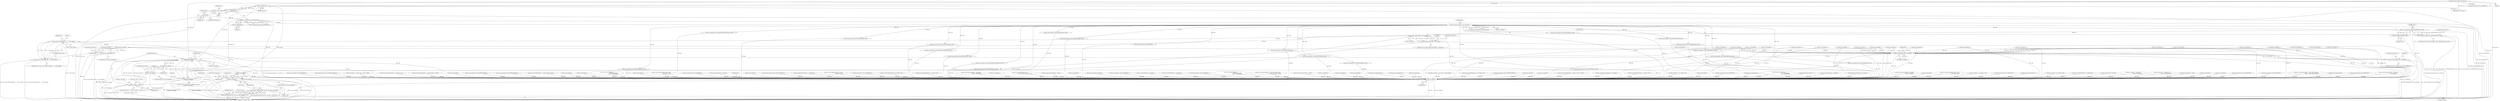 digraph "0_samba_530d50a1abdcdf4d1775652d4c456c1274d83d8d@pointer" {
"1000309" [label="(Call,asn1_push_tag(data, ASN1_APPLICATION(msg->type)))"];
"1000129" [label="(Call,asn1_write_Integer(data, msg->messageid))"];
"1000122" [label="(Call,asn1_push_tag(data, ASN1_SEQUENCE(0)))"];
"1000116" [label="(Call,!data)"];
"1000109" [label="(Call,*data = asn1_init(mem_ctx))"];
"1000111" [label="(Call,asn1_init(mem_ctx))"];
"1000106" [label="(MethodParameterIn,TALLOC_CTX *mem_ctx)"];
"1000124" [label="(Call,ASN1_SEQUENCE(0))"];
"1000311" [label="(Call,ASN1_APPLICATION(msg->type))"];
"1000308" [label="(Call,!asn1_push_tag(data, ASN1_APPLICATION(msg->type)))"];
"1000318" [label="(Call,ldap_encode_response(data, &r->response))"];
"1000317" [label="(Call,!ldap_encode_response(data, &r->response))"];
"1000334" [label="(Call,asn1_write_ContextSimple(data, 7, r->SASL.secblob))"];
"1000333" [label="(Call,!asn1_write_ContextSimple(data, 7, r->SASL.secblob))"];
"1000345" [label="(Call,asn1_pop_tag(data))"];
"1000344" [label="(Call,!asn1_pop_tag(data))"];
"1001590" [label="(Call,asn1_push_tag(data, ASN1_CONTEXT(0)))"];
"1001589" [label="(Call,!asn1_push_tag(data, ASN1_CONTEXT(0)))"];
"1001611" [label="(Call,ldap_encode_control(mem_ctx, data,\n\t\t\t\t\t\t msg->controls[i]))"];
"1001599" [label="(Call,msg->controls[i] != NULL)"];
"1001610" [label="(Call,!ldap_encode_control(mem_ctx, data,\n\t\t\t\t\t\t msg->controls[i]))"];
"1001635" [label="(Call,asn1_pop_tag(data))"];
"1001634" [label="(Call,!asn1_pop_tag(data))"];
"1001640" [label="(Call,asn1_pop_tag(data))"];
"1001639" [label="(Call,!asn1_pop_tag(data))"];
"1001654" [label="(Call,asn1_free(data))"];
"1001659" [label="(Call,asn1_free(data))"];
"1001646" [label="(Call,data_blob_talloc(mem_ctx, data->data, data->length))"];
"1001643" [label="(Call,*result = data_blob_talloc(mem_ctx, data->data, data->length))"];
"1001261" [label="(Call,asn1_write_OctetString(data, r->attribute,\n                                      strlen(r->attribute)))"];
"1001609" [label="(ControlStructure,if (!ldap_encode_control(mem_ctx, data,\n\t\t\t\t\t\t msg->controls[i])))"];
"1000622" [label="(Call,asn1_pop_tag(data))"];
"1000312" [label="(Call,msg->type)"];
"1001592" [label="(Call,ASN1_CONTEXT(0))"];
"1000753" [label="(Call,asn1_write_OctetString(data, attrib->name,\n                                              strlen(attrib->name)))"];
"1000116" [label="(Call,!data)"];
"1001654" [label="(Call,asn1_free(data))"];
"1001430" [label="(Call,asn1_write(data, r->oid, strlen(r->oid)))"];
"1000574" [label="(Call,asn1_push_tag(data, ASN1_SEQUENCE(1)))"];
"1001610" [label="(Call,!ldap_encode_control(mem_ctx, data,\n\t\t\t\t\t\t msg->controls[i]))"];
"1001696" [label="(MethodReturn,_PUBLIC_ bool)"];
"1001594" [label="(ControlStructure,goto err;)"];
"1001637" [label="(ControlStructure,goto err;)"];
"1001647" [label="(Identifier,mem_ctx)"];
"1001114" [label="(Call,asn1_push_tag(data, ASN1_APPLICATION(msg->type)))"];
"1001210" [label="(Call,ldap_encode_response(data, r))"];
"1000347" [label="(ControlStructure,goto err;)"];
"1000310" [label="(Identifier,data)"];
"1000125" [label="(Literal,0)"];
"1000109" [label="(Call,*data = asn1_init(mem_ctx))"];
"1001293" [label="(Call,asn1_pop_tag(data))"];
"1001641" [label="(Identifier,data)"];
"1000995" [label="(Call,asn1_pop_tag(data))"];
"1001671" [label="(Call,talloc_array(mem_ctx, char, blob.length+1))"];
"1000110" [label="(Identifier,data)"];
"1000506" [label="(Call,asn1_push_tag(data, ASN1_APPLICATION(msg->type)))"];
"1001526" [label="(Call,asn1_write(data, r->oid, strlen(r->oid)))"];
"1000432" [label="(Call,asn1_write_BOOLEAN(data, r->attributesonly))"];
"1000939" [label="(Call,asn1_push_tag(data, ASN1_SET))"];
"1000119" [label="(Identifier,false)"];
"1001167" [label="(Call,asn1_write(data, r->newsuperior,\n                                  strlen(r->newsuperior)))"];
"1000309" [label="(Call,asn1_push_tag(data, ASN1_APPLICATION(msg->type)))"];
"1000202" [label="(Call,asn1_write(data, r->creds.password,\n                                  strlen(r->creds.password)))"];
"1000440" [label="(Call,ldap_push_filter(data, r->tree))"];
"1000128" [label="(Call,!asn1_write_Integer(data, msg->messageid))"];
"1000328" [label="(Identifier,r)"];
"1001587" [label="(Block,)"];
"1000980" [label="(Call,asn1_pop_tag(data))"];
"1000985" [label="(Call,asn1_pop_tag(data))"];
"1000746" [label="(Call,asn1_push_tag(data, ASN1_SEQUENCE(0)))"];
"1000311" [label="(Call,ASN1_APPLICATION(msg->type))"];
"1001648" [label="(Call,data->data)"];
"1001216" [label="(Call,asn1_pop_tag(data))"];
"1001642" [label="(ControlStructure,goto err;)"];
"1000892" [label="(Call,asn1_push_tag(data, ASN1_SEQUENCE(0)))"];
"1001201" [label="(Call,asn1_push_tag(data, ASN1_APPLICATION(msg->type)))"];
"1001636" [label="(Identifier,data)"];
"1000232" [label="(Call,asn1_write_OctetString(data, r->creds.SASL.mechanism,\n                                              strlen(r->creds.SASL.mechanism)))"];
"1001091" [label="(Call,ldap_encode_response(data, r))"];
"1000697" [label="(Call,asn1_push_tag(data, ASN1_SEQUENCE(0)))"];
"1001588" [label="(ControlStructure,if (!asn1_push_tag(data, ASN1_CONTEXT(0))))"];
"1001273" [label="(Call,asn1_write_OctetString(data, r->value.data,\n                                      r->value.length))"];
"1001414" [label="(Call,asn1_push_tag(data, ASN1_APPLICATION(msg->type)))"];
"1001597" [label="(Identifier,i)"];
"1001254" [label="(Call,asn1_push_tag(data, ASN1_SEQUENCE(0)))"];
"1000131" [label="(Call,msg->messageid)"];
"1001519" [label="(Call,asn1_push_tag(data, ASN1_CONTEXT_SIMPLE(10)))"];
"1001555" [label="(Call,asn1_write(data, r->value->data, r->value->length))"];
"1001310" [label="(Call,asn1_push_tag(data, ASN1_APPLICATION(msg->type)))"];
"1000676" [label="(Call,asn1_push_tag(data, ASN1_APPLICATION(msg->type)))"];
"1001242" [label="(Call,asn1_write_OctetString(data, r->dn, strlen(r->dn)))"];
"1001644" [label="(Call,*result)"];
"1001135" [label="(Call,asn1_write_OctetString(data, r->newrdn, strlen(r->newrdn)))"];
"1000292" [label="(Call,asn1_pop_tag(data))"];
"1000990" [label="(Call,asn1_pop_tag(data))"];
"1001423" [label="(Call,asn1_push_tag(data, ASN1_CONTEXT_SIMPLE(0)))"];
"1001452" [label="(Call,asn1_push_tag(data, ASN1_CONTEXT_SIMPLE(1)))"];
"1000121" [label="(Call,!asn1_push_tag(data, ASN1_SEQUENCE(0)))"];
"1000388" [label="(Call,asn1_write_OctetString(data, r->basedn, strlen(r->basedn)))"];
"1001538" [label="(Call,asn1_pop_tag(data))"];
"1001645" [label="(Identifier,result)"];
"1000335" [label="(Identifier,data)"];
"1000333" [label="(Call,!asn1_write_ContextSimple(data, 7, r->SASL.secblob))"];
"1000817" [label="(Call,asn1_pop_tag(data))"];
"1000783" [label="(Call,asn1_write_OctetString(data,\n                                                       attrib->values[j].data,\n                                                      attrib->values[j].length))"];
"1000644" [label="(Call,asn1_push_tag(data, ASN1_APPLICATION(msg->type)))"];
"1000320" [label="(Call,&r->response)"];
"1001639" [label="(Call,!asn1_pop_tag(data))"];
"1000318" [label="(Call,ldap_encode_response(data, &r->response))"];
"1000343" [label="(ControlStructure,if (!asn1_pop_tag(data)))"];
"1001657" [label="(Identifier,true)"];
"1000316" [label="(ControlStructure,if (!ldap_encode_response(data, &r->response)))"];
"1000324" [label="(ControlStructure,goto err;)"];
"1001590" [label="(Call,asn1_push_tag(data, ASN1_CONTEXT(0)))"];
"1000348" [label="(ControlStructure,break;)"];
"1001570" [label="(Call,asn1_pop_tag(data))"];
"1000927" [label="(Call,asn1_write_OctetString(data, attrib->name,\n                                              strlen(attrib->name)))"];
"1001634" [label="(Call,!asn1_pop_tag(data))"];
"1001044" [label="(Call,asn1_push_tag(data, ASN1_APPLICATION_SIMPLE(msg->type)))"];
"1000117" [label="(Identifier,data)"];
"1000555" [label="(Call,asn1_push_tag(data, ASN1_SEQUENCE(0)))"];
"1000162" [label="(Call,asn1_write_Integer(data, r->version))"];
"1001646" [label="(Call,data_blob_talloc(mem_ctx, data->data, data->length))"];
"1000111" [label="(Call,asn1_init(mem_ctx))"];
"1001662" [label="(Identifier,false)"];
"1000659" [label="(Call,asn1_pop_tag(data))"];
"1000308" [label="(Call,!asn1_push_tag(data, ASN1_APPLICATION(msg->type)))"];
"1000812" [label="(Call,asn1_pop_tag(data))"];
"1001548" [label="(Call,asn1_push_tag(data, ASN1_CONTEXT_SIMPLE(11)))"];
"1001605" [label="(Identifier,NULL)"];
"1000734" [label="(Call,asn1_write_enumerated(data, r->mods[i].type))"];
"1000562" [label="(Call,asn1_write_OctetString(data, attr->name,\n                                              strlen(attr->name)))"];
"1000342" [label="(ControlStructure,goto err;)"];
"1000920" [label="(Call,asn1_push_tag(data, ASN1_SEQUENCE(0)))"];
"1000880" [label="(Call,asn1_write_OctetString(data, r->dn, strlen(r->dn)))"];
"1000317" [label="(Call,!ldap_encode_response(data, &r->response))"];
"1000871" [label="(Call,asn1_push_tag(data, ASN1_APPLICATION(msg->type)))"];
"1000284" [label="(Call,asn1_pop_tag(data))"];
"1001633" [label="(ControlStructure,if (!asn1_pop_tag(data)))"];
"1000515" [label="(Call,asn1_write_OctetString(data, r->dn, strlen(r->dn)))"];
"1000822" [label="(Call,asn1_pop_tag(data))"];
"1000854" [label="(Call,asn1_pop_tag(data))"];
"1001643" [label="(Call,*result = data_blob_talloc(mem_ctx, data->data, data->length))"];
"1001027" [label="(Call,asn1_pop_tag(data))"];
"1001012" [label="(Call,asn1_push_tag(data, ASN1_APPLICATION(msg->type)))"];
"1000112" [label="(Identifier,mem_ctx)"];
"1001582" [label="(Call,msg->controls != NULL)"];
"1000468" [label="(Call,asn1_write_OctetString(data, r->attributes[i],\n                                              strlen(r->attributes[i])))"];
"1001655" [label="(Identifier,data)"];
"1001638" [label="(ControlStructure,if (!asn1_pop_tag(data)))"];
"1001288" [label="(Call,asn1_pop_tag(data))"];
"1000170" [label="(Call,asn1_write_OctetString(data, r->dn,\n                                      (r->dn != NULL) ? strlen(r->dn) : 0))"];
"1000400" [label="(Call,asn1_write_enumerated(data, r->scope))"];
"1000627" [label="(Call,asn1_pop_tag(data))"];
"1000617" [label="(Call,asn1_pop_tag(data))"];
"1000129" [label="(Call,asn1_write_Integer(data, msg->messageid))"];
"1000353" [label="(Call,asn1_push_tag(data, ASN1_APPLICATION_SIMPLE(msg->type)))"];
"1001575" [label="(Call,asn1_pop_tag(data))"];
"1000765" [label="(Call,asn1_push_tag(data, ASN1_SET))"];
"1000449" [label="(Call,asn1_push_tag(data, ASN1_SEQUENCE(0)))"];
"1000416" [label="(Call,asn1_write_Integer(data, r->sizelimit))"];
"1000346" [label="(Identifier,data)"];
"1001147" [label="(Call,asn1_write_BOOLEAN(data, r->deleteolddn))"];
"1000727" [label="(Call,asn1_push_tag(data, ASN1_SEQUENCE(0)))"];
"1000124" [label="(Call,ASN1_SEQUENCE(0))"];
"1000961" [label="(Call,asn1_write_OctetString(data,\n                                                       attrib->values[j].data,\n                                                      attrib->values[j].length))"];
"1001659" [label="(Call,asn1_free(data))"];
"1000261" [label="(Call,asn1_write_OctetString(data, r->creds.SASL.secblob->data,\n                                                      r->creds.SASL.secblob->length))"];
"1000379" [label="(Call,asn1_push_tag(data, ASN1_APPLICATION(msg->type)))"];
"1001607" [label="(Identifier,i)"];
"1001600" [label="(Call,msg->controls[i])"];
"1000115" [label="(ControlStructure,if (!data))"];
"1000408" [label="(Call,asn1_write_enumerated(data, r->deref))"];
"1001589" [label="(Call,!asn1_push_tag(data, ASN1_CONTEXT(0)))"];
"1000484" [label="(Call,asn1_pop_tag(data))"];
"1001342" [label="(Call,asn1_push_tag(data, ASN1_APPLICATION_SIMPLE(msg->type)))"];
"1000807" [label="(Call,asn1_pop_tag(data))"];
"1001614" [label="(Call,msg->controls[i])"];
"1001179" [label="(Call,asn1_pop_tag(data))"];
"1001097" [label="(Call,asn1_pop_tag(data))"];
"1001021" [label="(Call,ldap_encode_response(data, r))"];
"1000848" [label="(Call,ldap_encode_response(data, r))"];
"1000122" [label="(Call,asn1_push_tag(data, ASN1_SEQUENCE(0)))"];
"1001622" [label="(Literal,0)"];
"1000612" [label="(Call,asn1_pop_tag(data))"];
"1000319" [label="(Identifier,data)"];
"1001599" [label="(Call,msg->controls[i] != NULL)"];
"1001479" [label="(Call,asn1_pop_tag(data))"];
"1000307" [label="(ControlStructure,if (!asn1_push_tag(data, ASN1_APPLICATION(msg->type))))"];
"1000153" [label="(Call,asn1_push_tag(data, ASN1_APPLICATION(msg->type)))"];
"1001184" [label="(Call,asn1_pop_tag(data))"];
"1001651" [label="(Call,data->length)"];
"1001613" [label="(Identifier,data)"];
"1000123" [label="(Identifier,data)"];
"1001459" [label="(Call,asn1_write(data, r->value->data, r->value->length))"];
"1000489" [label="(Call,asn1_pop_tag(data))"];
"1000337" [label="(Call,r->SASL.secblob)"];
"1001123" [label="(Call,asn1_write_OctetString(data, r->dn, strlen(r->dn)))"];
"1000334" [label="(Call,asn1_write_ContextSimple(data, 7, r->SASL.secblob))"];
"1001160" [label="(Call,asn1_push_tag(data, ASN1_CONTEXT_SIMPLE(0)))"];
"1000107" [label="(Block,)"];
"1000802" [label="(Call,asn1_pop_tag(data))"];
"1001442" [label="(Call,asn1_pop_tag(data))"];
"1001359" [label="(Call,asn1_pop_tag(data))"];
"1001325" [label="(Call,asn1_pop_tag(data))"];
"1001385" [label="(Call,asn1_write_OctetString(data, r->referral, strlen(r->referral)))"];
"1001065" [label="(Call,asn1_pop_tag(data))"];
"1001635" [label="(Call,asn1_pop_tag(data))"];
"1001351" [label="(Call,asn1_write_implicit_Integer(data, r->messageid))"];
"1000345" [label="(Call,asn1_pop_tag(data))"];
"1000218" [label="(Call,asn1_pop_tag(data))"];
"1001611" [label="(Call,ldap_encode_control(mem_ctx, data,\n\t\t\t\t\t\t msg->controls[i]))"];
"1000344" [label="(Call,!asn1_pop_tag(data))"];
"1000685" [label="(Call,asn1_write_OctetString(data, r->dn, strlen(r->dn)))"];
"1000315" [label="(ControlStructure,goto err;)"];
"1000336" [label="(Literal,7)"];
"1001376" [label="(Call,asn1_push_tag(data, ASN1_APPLICATION(msg->type)))"];
"1001591" [label="(Identifier,data)"];
"1001496" [label="(Call,asn1_push_tag(data, ASN1_APPLICATION(msg->type)))"];
"1001640" [label="(Call,asn1_pop_tag(data))"];
"1000225" [label="(Call,asn1_push_tag(data, ASN1_CONTEXT(3)))"];
"1001595" [label="(ControlStructure,for (i = 0; msg->controls[i] != NULL; i++))"];
"1001053" [label="(Call,asn1_write(data, r->dn, strlen(r->dn)))"];
"1000195" [label="(Call,asn1_push_tag(data, ASN1_CONTEXT_SIMPLE(0)))"];
"1001233" [label="(Call,asn1_push_tag(data, ASN1_APPLICATION(msg->type)))"];
"1001474" [label="(Call,asn1_pop_tag(data))"];
"1001612" [label="(Identifier,mem_ctx)"];
"1000362" [label="(Call,asn1_pop_tag(data))"];
"1000106" [label="(MethodParameterIn,TALLOC_CTX *mem_ctx)"];
"1000527" [label="(Call,asn1_push_tag(data, ASN1_SEQUENCE(0)))"];
"1001082" [label="(Call,asn1_push_tag(data, ASN1_APPLICATION(msg->type)))"];
"1001319" [label="(Call,ldap_encode_response(data, r))"];
"1000593" [label="(Call,asn1_write_OctetString(data,\n                                                       attr->values[j].data,\n                                                      attr->values[j].length))"];
"1000332" [label="(ControlStructure,if (!asn1_write_ContextSimple(data, 7, r->SASL.secblob)))"];
"1000653" [label="(Call,ldap_encode_response(data, r))"];
"1000424" [label="(Call,asn1_write_Integer(data, r->timelimit))"];
"1001660" [label="(Identifier,data)"];
"1000130" [label="(Identifier,data)"];
"1001664" [label="(Call,TALLOC_CTX *mem_ctx)"];
"1000839" [label="(Call,asn1_push_tag(data, ASN1_APPLICATION(msg->type)))"];
"1001505" [label="(Call,ldap_encode_response(data, &r->response))"];
"1001397" [label="(Call,asn1_pop_tag(data))"];
"1000309" -> "1000308"  [label="AST: "];
"1000309" -> "1000311"  [label="CFG: "];
"1000310" -> "1000309"  [label="AST: "];
"1000311" -> "1000309"  [label="AST: "];
"1000308" -> "1000309"  [label="CFG: "];
"1000309" -> "1001696"  [label="DDG: ASN1_APPLICATION(msg->type)"];
"1000309" -> "1000308"  [label="DDG: data"];
"1000309" -> "1000308"  [label="DDG: ASN1_APPLICATION(msg->type)"];
"1000129" -> "1000309"  [label="DDG: data"];
"1000311" -> "1000309"  [label="DDG: msg->type"];
"1000309" -> "1000318"  [label="DDG: data"];
"1000309" -> "1001659"  [label="DDG: data"];
"1000129" -> "1000128"  [label="AST: "];
"1000129" -> "1000131"  [label="CFG: "];
"1000130" -> "1000129"  [label="AST: "];
"1000131" -> "1000129"  [label="AST: "];
"1000128" -> "1000129"  [label="CFG: "];
"1000129" -> "1001696"  [label="DDG: msg->messageid"];
"1000129" -> "1000128"  [label="DDG: data"];
"1000129" -> "1000128"  [label="DDG: msg->messageid"];
"1000122" -> "1000129"  [label="DDG: data"];
"1000129" -> "1000153"  [label="DDG: data"];
"1000129" -> "1000195"  [label="DDG: data"];
"1000129" -> "1000225"  [label="DDG: data"];
"1000129" -> "1000353"  [label="DDG: data"];
"1000129" -> "1000379"  [label="DDG: data"];
"1000129" -> "1000506"  [label="DDG: data"];
"1000129" -> "1000644"  [label="DDG: data"];
"1000129" -> "1000676"  [label="DDG: data"];
"1000129" -> "1000839"  [label="DDG: data"];
"1000129" -> "1000871"  [label="DDG: data"];
"1000129" -> "1001012"  [label="DDG: data"];
"1000129" -> "1001044"  [label="DDG: data"];
"1000129" -> "1001082"  [label="DDG: data"];
"1000129" -> "1001114"  [label="DDG: data"];
"1000129" -> "1001201"  [label="DDG: data"];
"1000129" -> "1001233"  [label="DDG: data"];
"1000129" -> "1001310"  [label="DDG: data"];
"1000129" -> "1001342"  [label="DDG: data"];
"1000129" -> "1001376"  [label="DDG: data"];
"1000129" -> "1001414"  [label="DDG: data"];
"1000129" -> "1001496"  [label="DDG: data"];
"1000129" -> "1001659"  [label="DDG: data"];
"1000122" -> "1000121"  [label="AST: "];
"1000122" -> "1000124"  [label="CFG: "];
"1000123" -> "1000122"  [label="AST: "];
"1000124" -> "1000122"  [label="AST: "];
"1000121" -> "1000122"  [label="CFG: "];
"1000122" -> "1001696"  [label="DDG: ASN1_SEQUENCE(0)"];
"1000122" -> "1000121"  [label="DDG: data"];
"1000122" -> "1000121"  [label="DDG: ASN1_SEQUENCE(0)"];
"1000116" -> "1000122"  [label="DDG: data"];
"1000124" -> "1000122"  [label="DDG: 0"];
"1000122" -> "1001659"  [label="DDG: data"];
"1000116" -> "1000115"  [label="AST: "];
"1000116" -> "1000117"  [label="CFG: "];
"1000117" -> "1000116"  [label="AST: "];
"1000119" -> "1000116"  [label="CFG: "];
"1000123" -> "1000116"  [label="CFG: "];
"1000116" -> "1001696"  [label="DDG: data"];
"1000116" -> "1001696"  [label="DDG: !data"];
"1000109" -> "1000116"  [label="DDG: data"];
"1000109" -> "1000107"  [label="AST: "];
"1000109" -> "1000111"  [label="CFG: "];
"1000110" -> "1000109"  [label="AST: "];
"1000111" -> "1000109"  [label="AST: "];
"1000117" -> "1000109"  [label="CFG: "];
"1000109" -> "1001696"  [label="DDG: asn1_init(mem_ctx)"];
"1000111" -> "1000109"  [label="DDG: mem_ctx"];
"1000111" -> "1000112"  [label="CFG: "];
"1000112" -> "1000111"  [label="AST: "];
"1000111" -> "1001696"  [label="DDG: mem_ctx"];
"1000106" -> "1000111"  [label="DDG: mem_ctx"];
"1000111" -> "1001611"  [label="DDG: mem_ctx"];
"1000111" -> "1001646"  [label="DDG: mem_ctx"];
"1000111" -> "1001664"  [label="DDG: mem_ctx"];
"1000106" -> "1000103"  [label="AST: "];
"1000106" -> "1001696"  [label="DDG: mem_ctx"];
"1000106" -> "1001611"  [label="DDG: mem_ctx"];
"1000106" -> "1001646"  [label="DDG: mem_ctx"];
"1000106" -> "1001664"  [label="DDG: mem_ctx"];
"1000106" -> "1001671"  [label="DDG: mem_ctx"];
"1000124" -> "1000125"  [label="CFG: "];
"1000125" -> "1000124"  [label="AST: "];
"1000311" -> "1000312"  [label="CFG: "];
"1000312" -> "1000311"  [label="AST: "];
"1000311" -> "1001696"  [label="DDG: msg->type"];
"1000308" -> "1000307"  [label="AST: "];
"1000315" -> "1000308"  [label="CFG: "];
"1000319" -> "1000308"  [label="CFG: "];
"1000308" -> "1001696"  [label="DDG: asn1_push_tag(data, ASN1_APPLICATION(msg->type))"];
"1000308" -> "1001696"  [label="DDG: !asn1_push_tag(data, ASN1_APPLICATION(msg->type))"];
"1000318" -> "1000317"  [label="AST: "];
"1000318" -> "1000320"  [label="CFG: "];
"1000319" -> "1000318"  [label="AST: "];
"1000320" -> "1000318"  [label="AST: "];
"1000317" -> "1000318"  [label="CFG: "];
"1000318" -> "1001696"  [label="DDG: &r->response"];
"1000318" -> "1000317"  [label="DDG: data"];
"1000318" -> "1000317"  [label="DDG: &r->response"];
"1000318" -> "1000334"  [label="DDG: data"];
"1000318" -> "1000345"  [label="DDG: data"];
"1000318" -> "1001659"  [label="DDG: data"];
"1000317" -> "1000316"  [label="AST: "];
"1000324" -> "1000317"  [label="CFG: "];
"1000328" -> "1000317"  [label="CFG: "];
"1000317" -> "1001696"  [label="DDG: ldap_encode_response(data, &r->response)"];
"1000317" -> "1001696"  [label="DDG: !ldap_encode_response(data, &r->response)"];
"1000334" -> "1000333"  [label="AST: "];
"1000334" -> "1000337"  [label="CFG: "];
"1000335" -> "1000334"  [label="AST: "];
"1000336" -> "1000334"  [label="AST: "];
"1000337" -> "1000334"  [label="AST: "];
"1000333" -> "1000334"  [label="CFG: "];
"1000334" -> "1001696"  [label="DDG: r->SASL.secblob"];
"1000334" -> "1000333"  [label="DDG: data"];
"1000334" -> "1000333"  [label="DDG: 7"];
"1000334" -> "1000333"  [label="DDG: r->SASL.secblob"];
"1000334" -> "1000345"  [label="DDG: data"];
"1000334" -> "1001659"  [label="DDG: data"];
"1000333" -> "1000332"  [label="AST: "];
"1000342" -> "1000333"  [label="CFG: "];
"1000346" -> "1000333"  [label="CFG: "];
"1000333" -> "1001696"  [label="DDG: asn1_write_ContextSimple(data, 7, r->SASL.secblob)"];
"1000333" -> "1001696"  [label="DDG: !asn1_write_ContextSimple(data, 7, r->SASL.secblob)"];
"1000345" -> "1000344"  [label="AST: "];
"1000345" -> "1000346"  [label="CFG: "];
"1000346" -> "1000345"  [label="AST: "];
"1000344" -> "1000345"  [label="CFG: "];
"1000345" -> "1001696"  [label="DDG: data"];
"1000345" -> "1000344"  [label="DDG: data"];
"1000345" -> "1001590"  [label="DDG: data"];
"1000345" -> "1001659"  [label="DDG: data"];
"1000344" -> "1000343"  [label="AST: "];
"1000347" -> "1000344"  [label="CFG: "];
"1000348" -> "1000344"  [label="CFG: "];
"1000344" -> "1001696"  [label="DDG: !asn1_pop_tag(data)"];
"1000344" -> "1001696"  [label="DDG: asn1_pop_tag(data)"];
"1001590" -> "1001589"  [label="AST: "];
"1001590" -> "1001592"  [label="CFG: "];
"1001591" -> "1001590"  [label="AST: "];
"1001592" -> "1001590"  [label="AST: "];
"1001589" -> "1001590"  [label="CFG: "];
"1001590" -> "1001696"  [label="DDG: ASN1_CONTEXT(0)"];
"1001590" -> "1001589"  [label="DDG: data"];
"1001590" -> "1001589"  [label="DDG: ASN1_CONTEXT(0)"];
"1000995" -> "1001590"  [label="DDG: data"];
"1000284" -> "1001590"  [label="DDG: data"];
"1001065" -> "1001590"  [label="DDG: data"];
"1000292" -> "1001590"  [label="DDG: data"];
"1001325" -> "1001590"  [label="DDG: data"];
"1001097" -> "1001590"  [label="DDG: data"];
"1000822" -> "1001590"  [label="DDG: data"];
"1001359" -> "1001590"  [label="DDG: data"];
"1000854" -> "1001590"  [label="DDG: data"];
"1000489" -> "1001590"  [label="DDG: data"];
"1001216" -> "1001590"  [label="DDG: data"];
"1000362" -> "1001590"  [label="DDG: data"];
"1000659" -> "1001590"  [label="DDG: data"];
"1001184" -> "1001590"  [label="DDG: data"];
"1001479" -> "1001590"  [label="DDG: data"];
"1001027" -> "1001590"  [label="DDG: data"];
"1000218" -> "1001590"  [label="DDG: data"];
"1001575" -> "1001590"  [label="DDG: data"];
"1000627" -> "1001590"  [label="DDG: data"];
"1001293" -> "1001590"  [label="DDG: data"];
"1001397" -> "1001590"  [label="DDG: data"];
"1001592" -> "1001590"  [label="DDG: 0"];
"1001590" -> "1001611"  [label="DDG: data"];
"1001590" -> "1001640"  [label="DDG: data"];
"1001590" -> "1001659"  [label="DDG: data"];
"1001589" -> "1001588"  [label="AST: "];
"1001594" -> "1001589"  [label="CFG: "];
"1001597" -> "1001589"  [label="CFG: "];
"1001589" -> "1001696"  [label="DDG: !asn1_push_tag(data, ASN1_CONTEXT(0))"];
"1001589" -> "1001696"  [label="DDG: asn1_push_tag(data, ASN1_CONTEXT(0))"];
"1001611" -> "1001610"  [label="AST: "];
"1001611" -> "1001614"  [label="CFG: "];
"1001612" -> "1001611"  [label="AST: "];
"1001613" -> "1001611"  [label="AST: "];
"1001614" -> "1001611"  [label="AST: "];
"1001610" -> "1001611"  [label="CFG: "];
"1001611" -> "1001696"  [label="DDG: mem_ctx"];
"1001611" -> "1001696"  [label="DDG: msg->controls[i]"];
"1001611" -> "1001599"  [label="DDG: msg->controls[i]"];
"1001611" -> "1001610"  [label="DDG: mem_ctx"];
"1001611" -> "1001610"  [label="DDG: data"];
"1001611" -> "1001610"  [label="DDG: msg->controls[i]"];
"1001635" -> "1001611"  [label="DDG: data"];
"1001599" -> "1001611"  [label="DDG: msg->controls[i]"];
"1001611" -> "1001635"  [label="DDG: data"];
"1001611" -> "1001646"  [label="DDG: mem_ctx"];
"1001611" -> "1001659"  [label="DDG: data"];
"1001599" -> "1001595"  [label="AST: "];
"1001599" -> "1001605"  [label="CFG: "];
"1001600" -> "1001599"  [label="AST: "];
"1001605" -> "1001599"  [label="AST: "];
"1001612" -> "1001599"  [label="CFG: "];
"1001641" -> "1001599"  [label="CFG: "];
"1001599" -> "1001696"  [label="DDG: msg->controls[i]"];
"1001599" -> "1001696"  [label="DDG: NULL"];
"1001599" -> "1001696"  [label="DDG: msg->controls[i] != NULL"];
"1001582" -> "1001599"  [label="DDG: NULL"];
"1001610" -> "1001609"  [label="AST: "];
"1001622" -> "1001610"  [label="CFG: "];
"1001636" -> "1001610"  [label="CFG: "];
"1001610" -> "1001696"  [label="DDG: !ldap_encode_control(mem_ctx, data,\n\t\t\t\t\t\t msg->controls[i])"];
"1001610" -> "1001696"  [label="DDG: ldap_encode_control(mem_ctx, data,\n\t\t\t\t\t\t msg->controls[i])"];
"1001635" -> "1001634"  [label="AST: "];
"1001635" -> "1001636"  [label="CFG: "];
"1001636" -> "1001635"  [label="AST: "];
"1001634" -> "1001635"  [label="CFG: "];
"1001635" -> "1001634"  [label="DDG: data"];
"1001635" -> "1001640"  [label="DDG: data"];
"1001635" -> "1001659"  [label="DDG: data"];
"1001634" -> "1001633"  [label="AST: "];
"1001637" -> "1001634"  [label="CFG: "];
"1001607" -> "1001634"  [label="CFG: "];
"1001634" -> "1001696"  [label="DDG: !asn1_pop_tag(data)"];
"1001634" -> "1001696"  [label="DDG: asn1_pop_tag(data)"];
"1001640" -> "1001639"  [label="AST: "];
"1001640" -> "1001641"  [label="CFG: "];
"1001641" -> "1001640"  [label="AST: "];
"1001639" -> "1001640"  [label="CFG: "];
"1001640" -> "1001639"  [label="DDG: data"];
"1001640" -> "1001654"  [label="DDG: data"];
"1001640" -> "1001659"  [label="DDG: data"];
"1001639" -> "1001638"  [label="AST: "];
"1001642" -> "1001639"  [label="CFG: "];
"1001645" -> "1001639"  [label="CFG: "];
"1001639" -> "1001696"  [label="DDG: asn1_pop_tag(data)"];
"1001639" -> "1001696"  [label="DDG: !asn1_pop_tag(data)"];
"1001654" -> "1001587"  [label="AST: "];
"1001654" -> "1001655"  [label="CFG: "];
"1001655" -> "1001654"  [label="AST: "];
"1001657" -> "1001654"  [label="CFG: "];
"1001654" -> "1001696"  [label="DDG: asn1_free(data)"];
"1001654" -> "1001696"  [label="DDG: data"];
"1001659" -> "1001587"  [label="AST: "];
"1001659" -> "1001660"  [label="CFG: "];
"1001660" -> "1001659"  [label="AST: "];
"1001662" -> "1001659"  [label="CFG: "];
"1001659" -> "1001696"  [label="DDG: data"];
"1001659" -> "1001696"  [label="DDG: asn1_free(data)"];
"1000765" -> "1001659"  [label="DDG: data"];
"1000362" -> "1001659"  [label="DDG: data"];
"1000574" -> "1001659"  [label="DDG: data"];
"1001376" -> "1001659"  [label="DDG: data"];
"1001474" -> "1001659"  [label="DDG: data"];
"1000753" -> "1001659"  [label="DDG: data"];
"1001496" -> "1001659"  [label="DDG: data"];
"1000995" -> "1001659"  [label="DDG: data"];
"1000848" -> "1001659"  [label="DDG: data"];
"1000880" -> "1001659"  [label="DDG: data"];
"1001459" -> "1001659"  [label="DDG: data"];
"1000622" -> "1001659"  [label="DDG: data"];
"1000807" -> "1001659"  [label="DDG: data"];
"1000284" -> "1001659"  [label="DDG: data"];
"1000562" -> "1001659"  [label="DDG: data"];
"1001044" -> "1001659"  [label="DDG: data"];
"1000734" -> "1001659"  [label="DDG: data"];
"1001065" -> "1001659"  [label="DDG: data"];
"1000892" -> "1001659"  [label="DDG: data"];
"1000676" -> "1001659"  [label="DDG: data"];
"1000388" -> "1001659"  [label="DDG: data"];
"1001123" -> "1001659"  [label="DDG: data"];
"1000659" -> "1001659"  [label="DDG: data"];
"1001519" -> "1001659"  [label="DDG: data"];
"1000232" -> "1001659"  [label="DDG: data"];
"1001184" -> "1001659"  [label="DDG: data"];
"1000802" -> "1001659"  [label="DDG: data"];
"1000617" -> "1001659"  [label="DDG: data"];
"1001505" -> "1001659"  [label="DDG: data"];
"1000292" -> "1001659"  [label="DDG: data"];
"1001261" -> "1001659"  [label="DDG: data"];
"1000612" -> "1001659"  [label="DDG: data"];
"1000408" -> "1001659"  [label="DDG: data"];
"1000980" -> "1001659"  [label="DDG: data"];
"1000871" -> "1001659"  [label="DDG: data"];
"1001147" -> "1001659"  [label="DDG: data"];
"1000506" -> "1001659"  [label="DDG: data"];
"1001325" -> "1001659"  [label="DDG: data"];
"1000920" -> "1001659"  [label="DDG: data"];
"1000746" -> "1001659"  [label="DDG: data"];
"1001414" -> "1001659"  [label="DDG: data"];
"1000817" -> "1001659"  [label="DDG: data"];
"1000527" -> "1001659"  [label="DDG: data"];
"1001479" -> "1001659"  [label="DDG: data"];
"1000225" -> "1001659"  [label="DDG: data"];
"1001027" -> "1001659"  [label="DDG: data"];
"1000218" -> "1001659"  [label="DDG: data"];
"1000400" -> "1001659"  [label="DDG: data"];
"1001555" -> "1001659"  [label="DDG: data"];
"1000990" -> "1001659"  [label="DDG: data"];
"1001097" -> "1001659"  [label="DDG: data"];
"1001319" -> "1001659"  [label="DDG: data"];
"1000822" -> "1001659"  [label="DDG: data"];
"1001210" -> "1001659"  [label="DDG: data"];
"1001201" -> "1001659"  [label="DDG: data"];
"1001342" -> "1001659"  [label="DDG: data"];
"1001575" -> "1001659"  [label="DDG: data"];
"1000379" -> "1001659"  [label="DDG: data"];
"1000627" -> "1001659"  [label="DDG: data"];
"1000555" -> "1001659"  [label="DDG: data"];
"1000449" -> "1001659"  [label="DDG: data"];
"1001310" -> "1001659"  [label="DDG: data"];
"1000939" -> "1001659"  [label="DDG: data"];
"1000202" -> "1001659"  [label="DDG: data"];
"1001242" -> "1001659"  [label="DDG: data"];
"1000783" -> "1001659"  [label="DDG: data"];
"1001179" -> "1001659"  [label="DDG: data"];
"1000515" -> "1001659"  [label="DDG: data"];
"1001254" -> "1001659"  [label="DDG: data"];
"1000961" -> "1001659"  [label="DDG: data"];
"1001526" -> "1001659"  [label="DDG: data"];
"1001359" -> "1001659"  [label="DDG: data"];
"1001114" -> "1001659"  [label="DDG: data"];
"1001351" -> "1001659"  [label="DDG: data"];
"1000424" -> "1001659"  [label="DDG: data"];
"1000468" -> "1001659"  [label="DDG: data"];
"1001452" -> "1001659"  [label="DDG: data"];
"1001538" -> "1001659"  [label="DDG: data"];
"1000854" -> "1001659"  [label="DDG: data"];
"1001570" -> "1001659"  [label="DDG: data"];
"1000432" -> "1001659"  [label="DDG: data"];
"1001012" -> "1001659"  [label="DDG: data"];
"1001160" -> "1001659"  [label="DDG: data"];
"1000812" -> "1001659"  [label="DDG: data"];
"1000261" -> "1001659"  [label="DDG: data"];
"1000153" -> "1001659"  [label="DDG: data"];
"1000685" -> "1001659"  [label="DDG: data"];
"1001288" -> "1001659"  [label="DDG: data"];
"1000593" -> "1001659"  [label="DDG: data"];
"1001091" -> "1001659"  [label="DDG: data"];
"1001135" -> "1001659"  [label="DDG: data"];
"1001167" -> "1001659"  [label="DDG: data"];
"1001293" -> "1001659"  [label="DDG: data"];
"1001397" -> "1001659"  [label="DDG: data"];
"1000985" -> "1001659"  [label="DDG: data"];
"1000489" -> "1001659"  [label="DDG: data"];
"1000416" -> "1001659"  [label="DDG: data"];
"1001423" -> "1001659"  [label="DDG: data"];
"1000170" -> "1001659"  [label="DDG: data"];
"1000644" -> "1001659"  [label="DDG: data"];
"1000440" -> "1001659"  [label="DDG: data"];
"1001053" -> "1001659"  [label="DDG: data"];
"1000653" -> "1001659"  [label="DDG: data"];
"1000353" -> "1001659"  [label="DDG: data"];
"1000727" -> "1001659"  [label="DDG: data"];
"1001021" -> "1001659"  [label="DDG: data"];
"1000697" -> "1001659"  [label="DDG: data"];
"1000927" -> "1001659"  [label="DDG: data"];
"1001548" -> "1001659"  [label="DDG: data"];
"1001273" -> "1001659"  [label="DDG: data"];
"1000162" -> "1001659"  [label="DDG: data"];
"1000195" -> "1001659"  [label="DDG: data"];
"1001385" -> "1001659"  [label="DDG: data"];
"1001233" -> "1001659"  [label="DDG: data"];
"1000839" -> "1001659"  [label="DDG: data"];
"1001442" -> "1001659"  [label="DDG: data"];
"1001430" -> "1001659"  [label="DDG: data"];
"1000484" -> "1001659"  [label="DDG: data"];
"1001216" -> "1001659"  [label="DDG: data"];
"1001082" -> "1001659"  [label="DDG: data"];
"1001646" -> "1001643"  [label="AST: "];
"1001646" -> "1001651"  [label="CFG: "];
"1001647" -> "1001646"  [label="AST: "];
"1001648" -> "1001646"  [label="AST: "];
"1001651" -> "1001646"  [label="AST: "];
"1001643" -> "1001646"  [label="CFG: "];
"1001646" -> "1001696"  [label="DDG: data->length"];
"1001646" -> "1001696"  [label="DDG: mem_ctx"];
"1001646" -> "1001696"  [label="DDG: data->data"];
"1001646" -> "1001643"  [label="DDG: mem_ctx"];
"1001646" -> "1001643"  [label="DDG: data->data"];
"1001646" -> "1001643"  [label="DDG: data->length"];
"1001643" -> "1001587"  [label="AST: "];
"1001644" -> "1001643"  [label="AST: "];
"1001655" -> "1001643"  [label="CFG: "];
"1001643" -> "1001696"  [label="DDG: data_blob_talloc(mem_ctx, data->data, data->length)"];
"1001643" -> "1001696"  [label="DDG: *result"];
}

